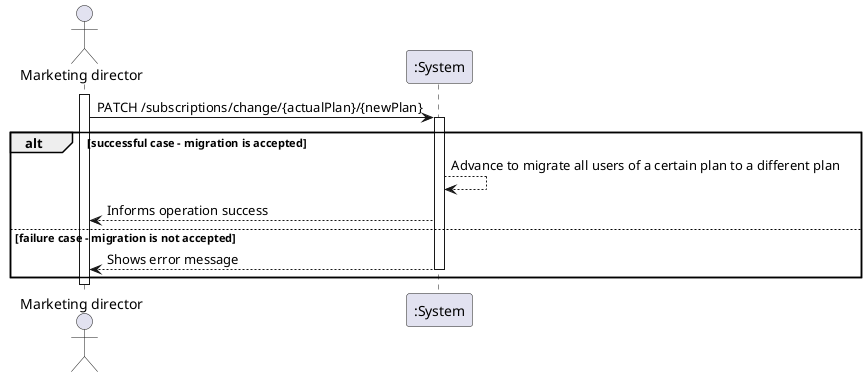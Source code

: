 @startuml
'https://plantuml.com/sequence-diagram
actor "Marketing director" as MD

activate MD
MD -> ":System" : PATCH /subscriptions/change/{actualPlan}/{newPlan}
alt successful case - migration is accepted
activate ":System"
":System" --> ":System" : Advance to migrate all users of a certain plan to a different plan
":System" --> MD : Informs operation success

else failure case - migration is not accepted

":System" --> MD : Shows error message
deactivate ":System"

end
deactivate MD
@enduml

